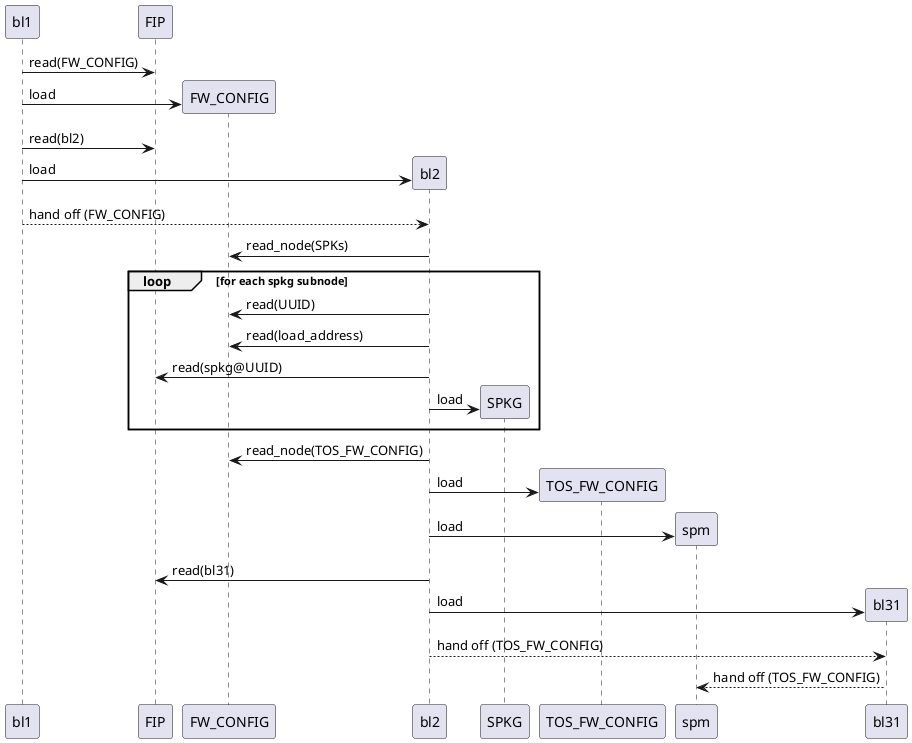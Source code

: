 @startuml
participant bl1
participant FIP

bl1 -> FIP : read(FW_CONFIG)
create FW_CONFIG
bl1 -> FW_CONFIG : load

bl1 -> FIP : read(bl2)
create bl2
bl1 -> bl2 : load
bl1 --> bl2 : hand off (FW_CONFIG)

bl2 -> FW_CONFIG : read_node(SPKs)
loop for each spkg subnode
  bl2 -> FW_CONFIG : read(UUID)
  bl2 -> FW_CONFIG : read(load_address)
  bl2 -> FIP : read(spkg@UUID)
  create SPKG
  bl2 -> SPKG : load
end loop

bl2 -> FW_CONFIG : read_node(TOS_FW_CONFIG)
create TOS_FW_CONFIG
bl2 -> TOS_FW_CONFIG : load

create spm
bl2 -> spm : load

bl2 -> FIP : read(bl31)
create bl31
bl2 -> bl31 : load
bl2 --> bl31 : hand off (TOS_FW_CONFIG)

bl31 --> spm : hand off (TOS_FW_CONFIG)

@enduml
